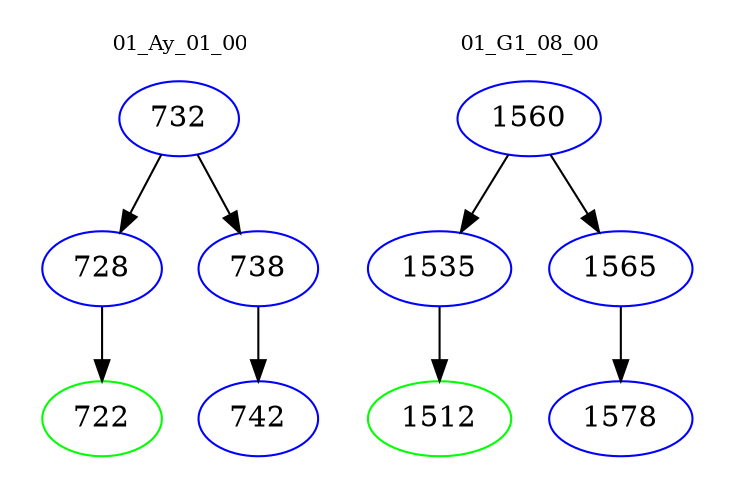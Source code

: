 digraph{
subgraph cluster_0 {
color = white
label = "01_Ay_01_00";
fontsize=10;
T0_732 [label="732", color="blue"]
T0_732 -> T0_728 [color="black"]
T0_728 [label="728", color="blue"]
T0_728 -> T0_722 [color="black"]
T0_722 [label="722", color="green"]
T0_732 -> T0_738 [color="black"]
T0_738 [label="738", color="blue"]
T0_738 -> T0_742 [color="black"]
T0_742 [label="742", color="blue"]
}
subgraph cluster_1 {
color = white
label = "01_G1_08_00";
fontsize=10;
T1_1560 [label="1560", color="blue"]
T1_1560 -> T1_1535 [color="black"]
T1_1535 [label="1535", color="blue"]
T1_1535 -> T1_1512 [color="black"]
T1_1512 [label="1512", color="green"]
T1_1560 -> T1_1565 [color="black"]
T1_1565 [label="1565", color="blue"]
T1_1565 -> T1_1578 [color="black"]
T1_1578 [label="1578", color="blue"]
}
}
